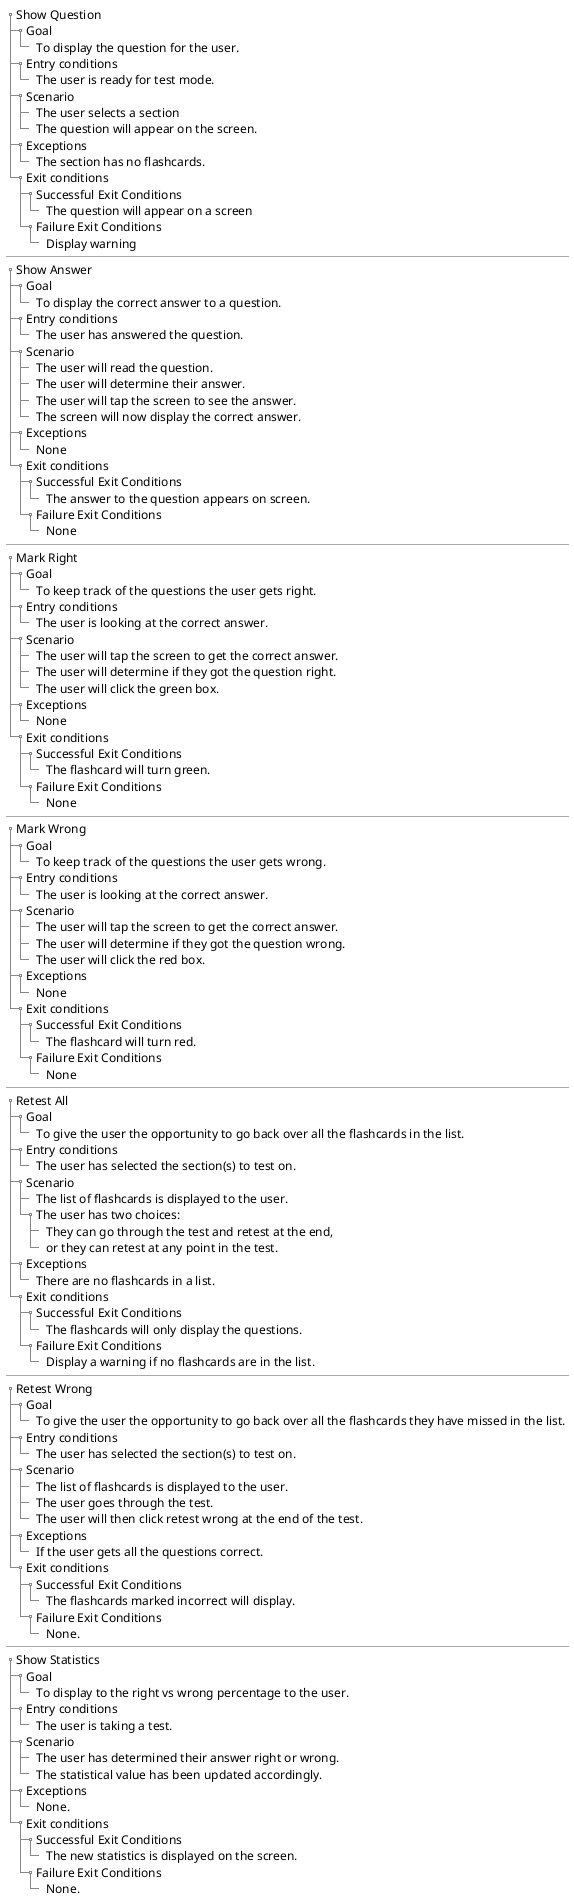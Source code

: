@startsalt
{
{T
+ Show Question
++  Goal
+++ To display the question for the user.
++ Entry conditions
+++ The user is ready for test mode.
++ Scenario
+++ The user selects a section
+++ The question will appear on the screen.
++ Exceptions
+++ The section has no flashcards.
++ Exit conditions
+++ Successful Exit Conditions
++++ The question will appear on a screen
+++ Failure Exit Conditions
++++ Display warning
}
---
{T
+ Show Answer
++  Goal
+++ To display the correct answer to a question.
++ Entry conditions
+++ The user has answered the question.
++ Scenario
+++ The user will read the question.
+++ The user will determine their answer.
+++ The user will tap the screen to see the answer.
+++ The screen will now display the correct answer.
++ Exceptions
+++ None
++ Exit conditions
+++ Successful Exit Conditions
++++ The answer to the question appears on screen.
+++ Failure Exit Conditions
++++ None
}
---
{T
+ Mark Right
++  Goal
+++ To keep track of the questions the user gets right.
++ Entry conditions
+++ The user is looking at the correct answer.
++ Scenario
+++ The user will tap the screen to get the correct answer.
+++ The user will determine if they got the question right.
+++ The user will click the green box.
++ Exceptions
+++ None
++ Exit conditions
+++ Successful Exit Conditions
++++ The flashcard will turn green.
+++ Failure Exit Conditions
++++ None
}
---
{T
+ Mark Wrong
++  Goal
+++ To keep track of the questions the user gets wrong.
++ Entry conditions
+++ The user is looking at the correct answer.
++ Scenario
+++ The user will tap the screen to get the correct answer.
+++ The user will determine if they got the question wrong.
+++ The user will click the red box.
++ Exceptions
+++ None
++ Exit conditions
+++ Successful Exit Conditions
++++ The flashcard will turn red.
+++ Failure Exit Conditions
++++ None
}
---
{T
+ Retest All
++  Goal
+++ To give the user the opportunity to go back over all the flashcards in the list.
++ Entry conditions
+++ The user has selected the section(s) to test on.
++ Scenario
+++ The list of flashcards is displayed to the user.
+++ The user has two choices:
++++ They can go through the test and retest at the end,
++++ or they can retest at any point in the test.
++ Exceptions
+++ There are no flashcards in a list.
++ Exit conditions
+++ Successful Exit Conditions
++++ The flashcards will only display the questions.
+++ Failure Exit Conditions
++++ Display a warning if no flashcards are in the list.
}
---
{T
+ Retest Wrong
++  Goal
+++ To give the user the opportunity to go back over all the flashcards they have missed in the list.
++ Entry conditions
+++ The user has selected the section(s) to test on.
++ Scenario
+++ The list of flashcards is displayed to the user.
+++ The user goes through the test.
+++ The user will then click retest wrong at the end of the test.
++ Exceptions
+++ If the user gets all the questions correct.
++ Exit conditions
+++ Successful Exit Conditions
++++ The flashcards marked incorrect will display.
+++ Failure Exit Conditions
++++ None.
}
---
{T
+ Show Statistics
++  Goal
+++ To display to the right vs wrong percentage to the user.
++ Entry conditions
+++ The user is taking a test.
++ Scenario
+++ The user has determined their answer right or wrong.
+++ The statistical value has been updated accordingly.
++ Exceptions
+++ None.
++ Exit conditions
+++ Successful Exit Conditions
++++ The new statistics is displayed on the screen.
+++ Failure Exit Conditions
++++ None.
}

}
@endsalt